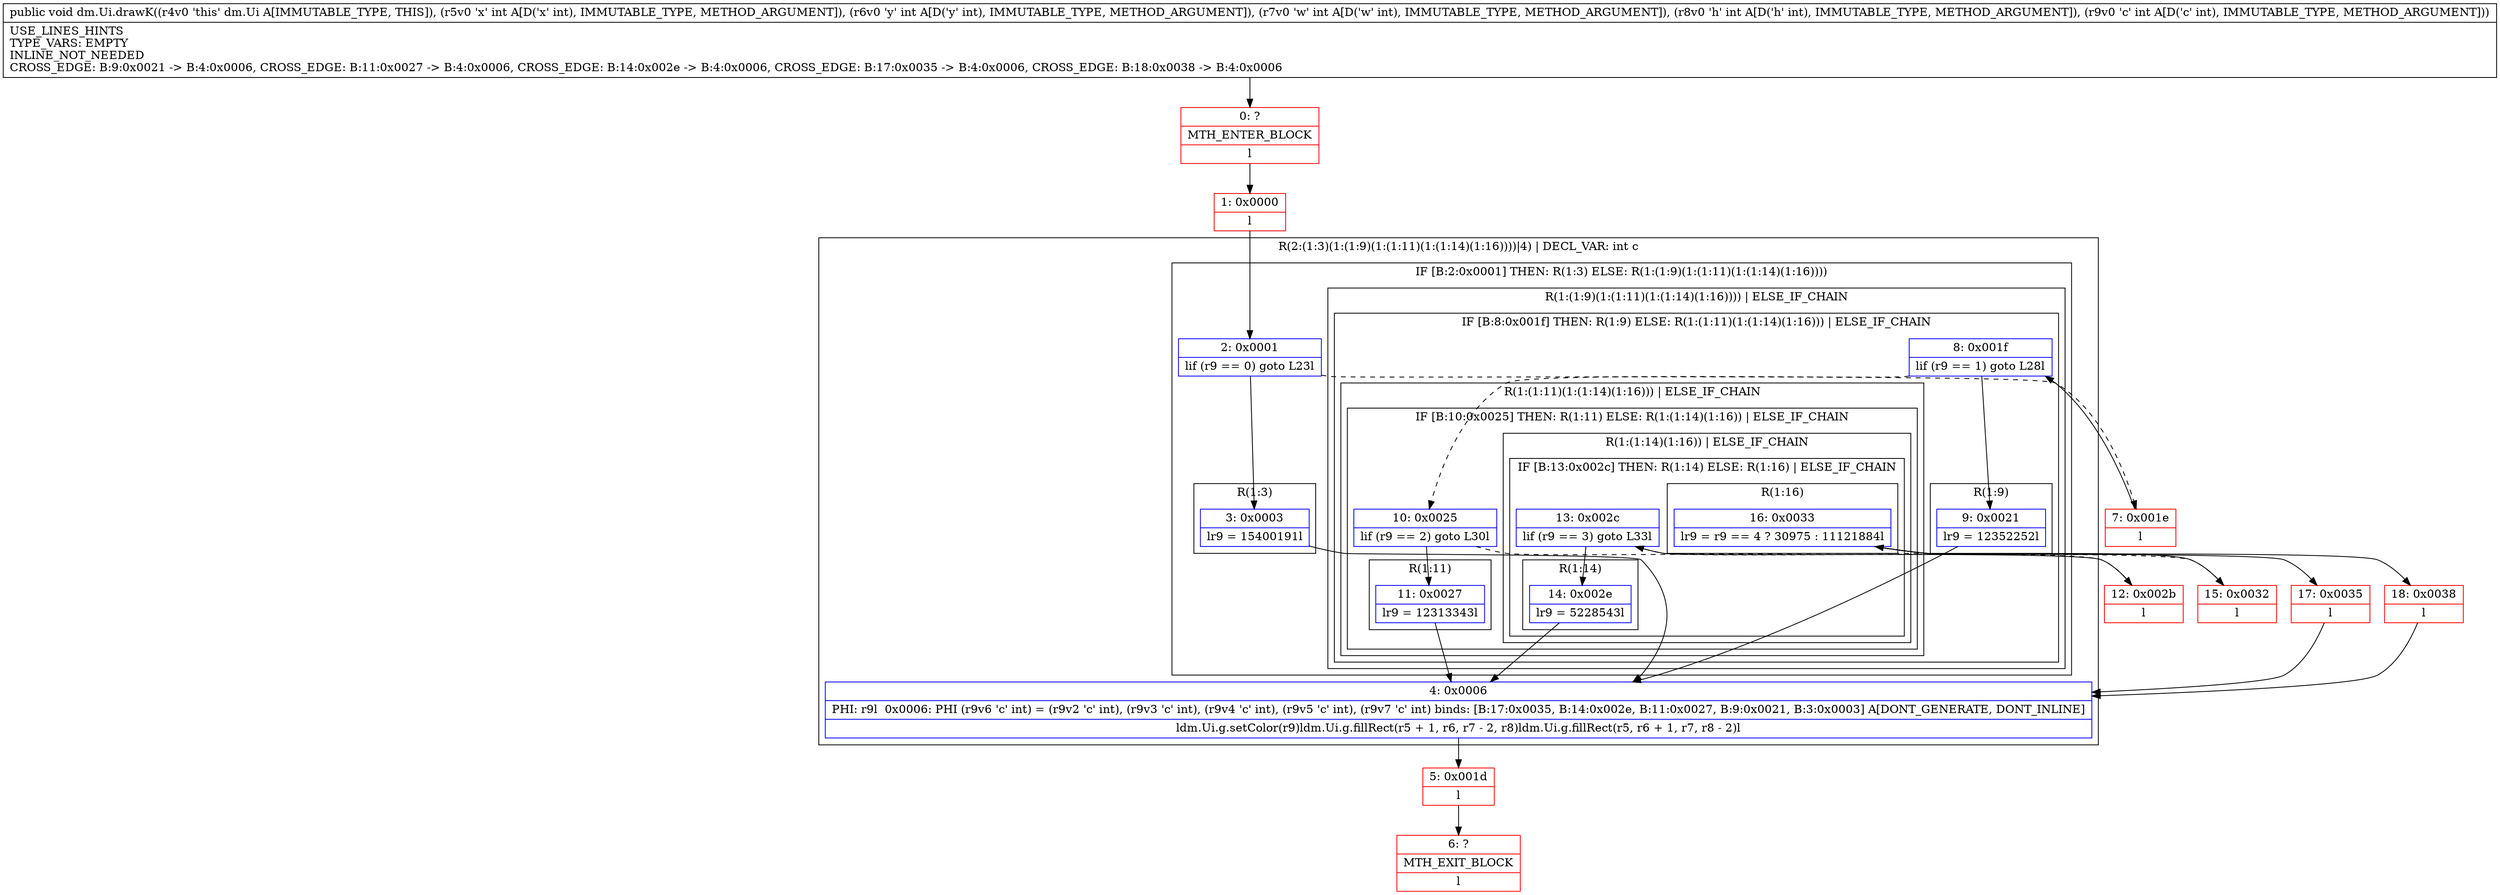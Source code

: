 digraph "CFG fordm.Ui.drawK(IIIII)V" {
subgraph cluster_Region_39584763 {
label = "R(2:(1:3)(1:(1:9)(1:(1:11)(1:(1:14)(1:16))))|4) | DECL_VAR: int c\l";
node [shape=record,color=blue];
subgraph cluster_IfRegion_2016326273 {
label = "IF [B:2:0x0001] THEN: R(1:3) ELSE: R(1:(1:9)(1:(1:11)(1:(1:14)(1:16))))";
node [shape=record,color=blue];
Node_2 [shape=record,label="{2\:\ 0x0001|lif (r9 == 0) goto L23l}"];
subgraph cluster_Region_1504913150 {
label = "R(1:3)";
node [shape=record,color=blue];
Node_3 [shape=record,label="{3\:\ 0x0003|lr9 = 15400191l}"];
}
subgraph cluster_Region_173737985 {
label = "R(1:(1:9)(1:(1:11)(1:(1:14)(1:16)))) | ELSE_IF_CHAIN\l";
node [shape=record,color=blue];
subgraph cluster_IfRegion_1492633785 {
label = "IF [B:8:0x001f] THEN: R(1:9) ELSE: R(1:(1:11)(1:(1:14)(1:16))) | ELSE_IF_CHAIN\l";
node [shape=record,color=blue];
Node_8 [shape=record,label="{8\:\ 0x001f|lif (r9 == 1) goto L28l}"];
subgraph cluster_Region_1299733184 {
label = "R(1:9)";
node [shape=record,color=blue];
Node_9 [shape=record,label="{9\:\ 0x0021|lr9 = 12352252l}"];
}
subgraph cluster_Region_978738055 {
label = "R(1:(1:11)(1:(1:14)(1:16))) | ELSE_IF_CHAIN\l";
node [shape=record,color=blue];
subgraph cluster_IfRegion_937512182 {
label = "IF [B:10:0x0025] THEN: R(1:11) ELSE: R(1:(1:14)(1:16)) | ELSE_IF_CHAIN\l";
node [shape=record,color=blue];
Node_10 [shape=record,label="{10\:\ 0x0025|lif (r9 == 2) goto L30l}"];
subgraph cluster_Region_1518122947 {
label = "R(1:11)";
node [shape=record,color=blue];
Node_11 [shape=record,label="{11\:\ 0x0027|lr9 = 12313343l}"];
}
subgraph cluster_Region_1705525515 {
label = "R(1:(1:14)(1:16)) | ELSE_IF_CHAIN\l";
node [shape=record,color=blue];
subgraph cluster_IfRegion_66907911 {
label = "IF [B:13:0x002c] THEN: R(1:14) ELSE: R(1:16) | ELSE_IF_CHAIN\l";
node [shape=record,color=blue];
Node_13 [shape=record,label="{13\:\ 0x002c|lif (r9 == 3) goto L33l}"];
subgraph cluster_Region_1221452416 {
label = "R(1:14)";
node [shape=record,color=blue];
Node_14 [shape=record,label="{14\:\ 0x002e|lr9 = 5228543l}"];
}
subgraph cluster_Region_1674502699 {
label = "R(1:16)";
node [shape=record,color=blue];
Node_16 [shape=record,label="{16\:\ 0x0033|lr9 = r9 == 4 ? 30975 : 11121884l}"];
}
}
}
}
}
}
}
}
Node_4 [shape=record,label="{4\:\ 0x0006|PHI: r9l  0x0006: PHI (r9v6 'c' int) = (r9v2 'c' int), (r9v3 'c' int), (r9v4 'c' int), (r9v5 'c' int), (r9v7 'c' int) binds: [B:17:0x0035, B:14:0x002e, B:11:0x0027, B:9:0x0021, B:3:0x0003] A[DONT_GENERATE, DONT_INLINE]\l|ldm.Ui.g.setColor(r9)ldm.Ui.g.fillRect(r5 + 1, r6, r7 \- 2, r8)ldm.Ui.g.fillRect(r5, r6 + 1, r7, r8 \- 2)l}"];
}
Node_0 [shape=record,color=red,label="{0\:\ ?|MTH_ENTER_BLOCK\l|l}"];
Node_1 [shape=record,color=red,label="{1\:\ 0x0000|l}"];
Node_5 [shape=record,color=red,label="{5\:\ 0x001d|l}"];
Node_6 [shape=record,color=red,label="{6\:\ ?|MTH_EXIT_BLOCK\l|l}"];
Node_7 [shape=record,color=red,label="{7\:\ 0x001e|l}"];
Node_12 [shape=record,color=red,label="{12\:\ 0x002b|l}"];
Node_15 [shape=record,color=red,label="{15\:\ 0x0032|l}"];
Node_17 [shape=record,color=red,label="{17\:\ 0x0035|l}"];
Node_18 [shape=record,color=red,label="{18\:\ 0x0038|l}"];
MethodNode[shape=record,label="{public void dm.Ui.drawK((r4v0 'this' dm.Ui A[IMMUTABLE_TYPE, THIS]), (r5v0 'x' int A[D('x' int), IMMUTABLE_TYPE, METHOD_ARGUMENT]), (r6v0 'y' int A[D('y' int), IMMUTABLE_TYPE, METHOD_ARGUMENT]), (r7v0 'w' int A[D('w' int), IMMUTABLE_TYPE, METHOD_ARGUMENT]), (r8v0 'h' int A[D('h' int), IMMUTABLE_TYPE, METHOD_ARGUMENT]), (r9v0 'c' int A[D('c' int), IMMUTABLE_TYPE, METHOD_ARGUMENT]))  | USE_LINES_HINTS\lTYPE_VARS: EMPTY\lINLINE_NOT_NEEDED\lCROSS_EDGE: B:9:0x0021 \-\> B:4:0x0006, CROSS_EDGE: B:11:0x0027 \-\> B:4:0x0006, CROSS_EDGE: B:14:0x002e \-\> B:4:0x0006, CROSS_EDGE: B:17:0x0035 \-\> B:4:0x0006, CROSS_EDGE: B:18:0x0038 \-\> B:4:0x0006\l}"];
MethodNode -> Node_0;
Node_2 -> Node_3;
Node_2 -> Node_7[style=dashed];
Node_3 -> Node_4;
Node_8 -> Node_9;
Node_8 -> Node_10[style=dashed];
Node_9 -> Node_4;
Node_10 -> Node_11;
Node_10 -> Node_12[style=dashed];
Node_11 -> Node_4;
Node_13 -> Node_14;
Node_13 -> Node_15[style=dashed];
Node_14 -> Node_4;
Node_16 -> Node_17;
Node_16 -> Node_18;
Node_4 -> Node_5;
Node_0 -> Node_1;
Node_1 -> Node_2;
Node_5 -> Node_6;
Node_7 -> Node_8;
Node_12 -> Node_13;
Node_15 -> Node_16;
Node_17 -> Node_4;
Node_18 -> Node_4;
}

